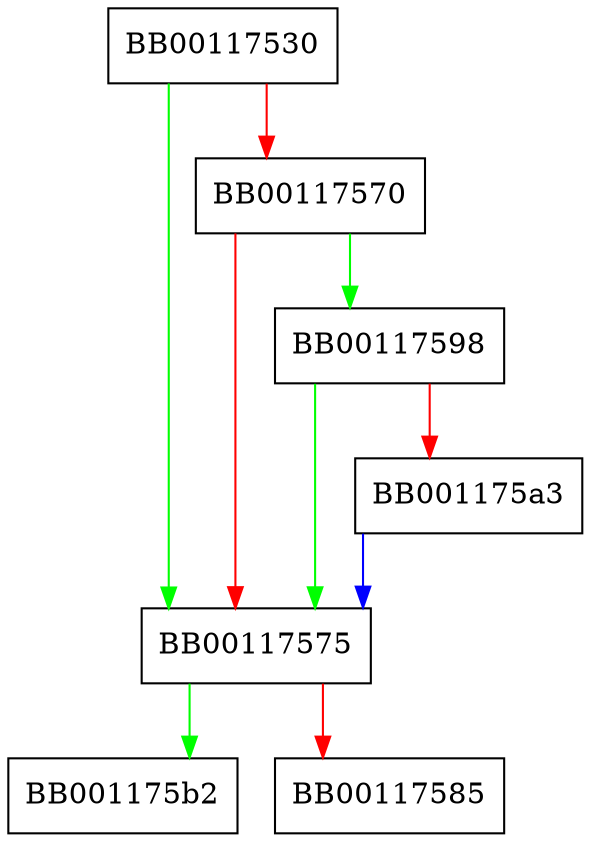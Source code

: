 digraph FUN_00117530 {
  node [shape="box"];
  graph [splines=ortho];
  BB00117530 -> BB00117575 [color="green"];
  BB00117530 -> BB00117570 [color="red"];
  BB00117570 -> BB00117598 [color="green"];
  BB00117570 -> BB00117575 [color="red"];
  BB00117575 -> BB001175b2 [color="green"];
  BB00117575 -> BB00117585 [color="red"];
  BB00117598 -> BB00117575 [color="green"];
  BB00117598 -> BB001175a3 [color="red"];
  BB001175a3 -> BB00117575 [color="blue"];
}